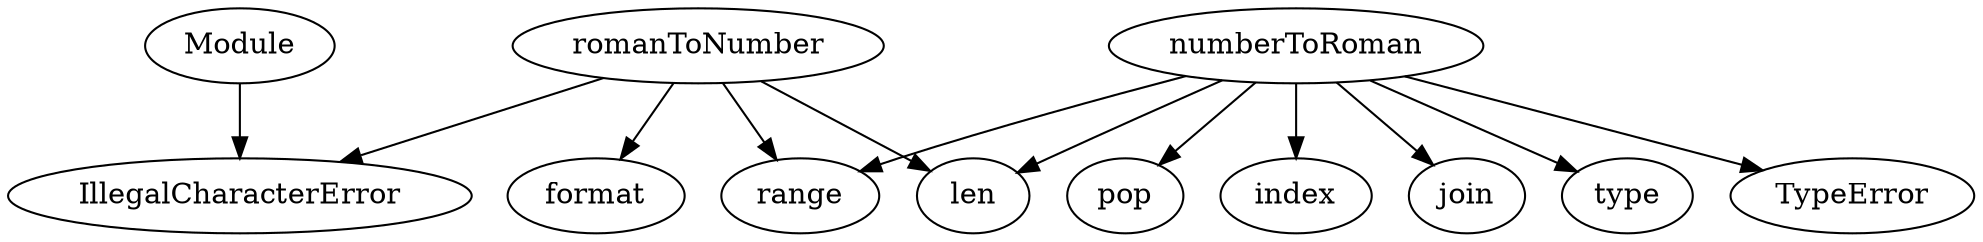 strict digraph  {
romanToNumber;
IllegalCharacterError;
format;
len;
range;
numberToRoman;
type;
TypeError;
pop;
index;
join;
Module;
romanToNumber -> IllegalCharacterError;
romanToNumber -> format;
romanToNumber -> len;
romanToNumber -> range;
numberToRoman -> type;
numberToRoman -> TypeError;
numberToRoman -> len;
numberToRoman -> pop;
numberToRoman -> range;
numberToRoman -> index;
numberToRoman -> join;
Module -> IllegalCharacterError;
}
